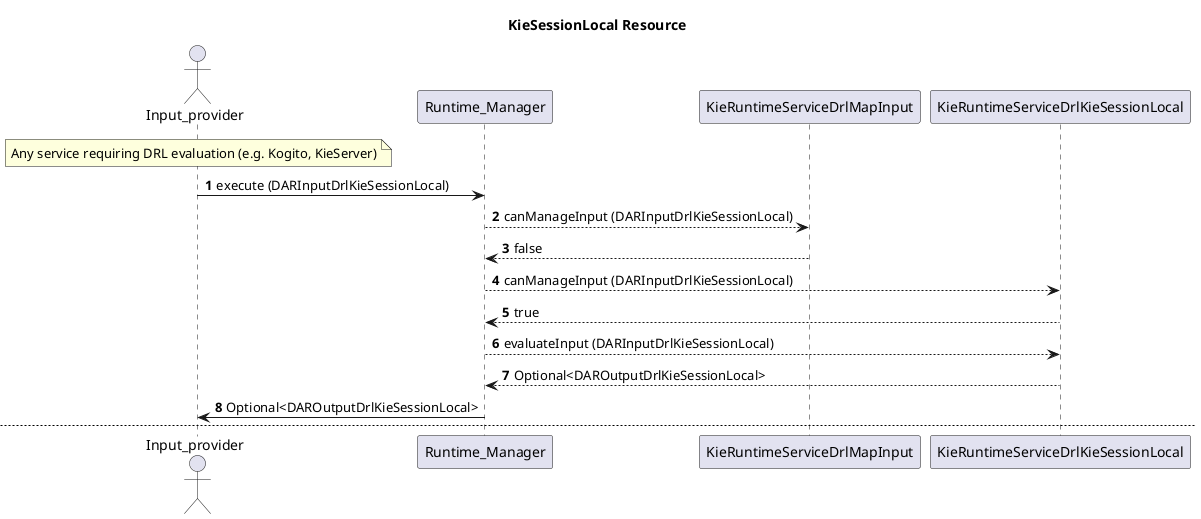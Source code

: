 @startuml
'https://plantuml.com/sequence-diagram


title KieSessionLocal Resource

autonumber 1
actor Input_provider
note over Input_provider: Any service requiring DRL evaluation (e.g. Kogito, KieServer)

Input_provider -> Runtime_Manager: execute (DARInputDrlKieSessionLocal)
Runtime_Manager --> KieRuntimeServiceDrlMapInput: canManageInput (DARInputDrlKieSessionLocal)
KieRuntimeServiceDrlMapInput --> Runtime_Manager: false
Runtime_Manager --> KieRuntimeServiceDrlKieSessionLocal: canManageInput (DARInputDrlKieSessionLocal)
KieRuntimeServiceDrlKieSessionLocal --> Runtime_Manager: true
Runtime_Manager --> KieRuntimeServiceDrlKieSessionLocal: evaluateInput (DARInputDrlKieSessionLocal)
KieRuntimeServiceDrlKieSessionLocal --> Runtime_Manager: Optional<DAROutputDrlKieSessionLocal>
Runtime_Manager -> Input_provider: Optional<DAROutputDrlKieSessionLocal>


newpage MapInput Resource

autonumber 1
note over Input_provider: Any service requiring DRL evaluation (e.g. Kogito, KieServer)

Input_provider -> Runtime_Manager: execute (DARInputDrlMap)
Runtime_Manager --> KieRuntimeServiceDrlKieSessionLocal: canManageInput (DARInputDrlMap)
KieRuntimeServiceDrlKieSessionLocal --> Runtime_Manager: false
Runtime_Manager --> KieRuntimeServiceDrlMapInput: canManageInput (DARInputDrlMap)
KieRuntimeServiceDrlMapInput --> Runtime_Manager: true
Runtime_Manager --> KieRuntimeServiceDrlMapInput: evaluateInput (DARInputDrlMap)
KieRuntimeServiceDrlMapInput --> Runtime_Manager: Optional<DAROutputDrlMap>
Runtime_Manager -> Input_provider: Optional<DAROutputDrlMap>

@enduml
